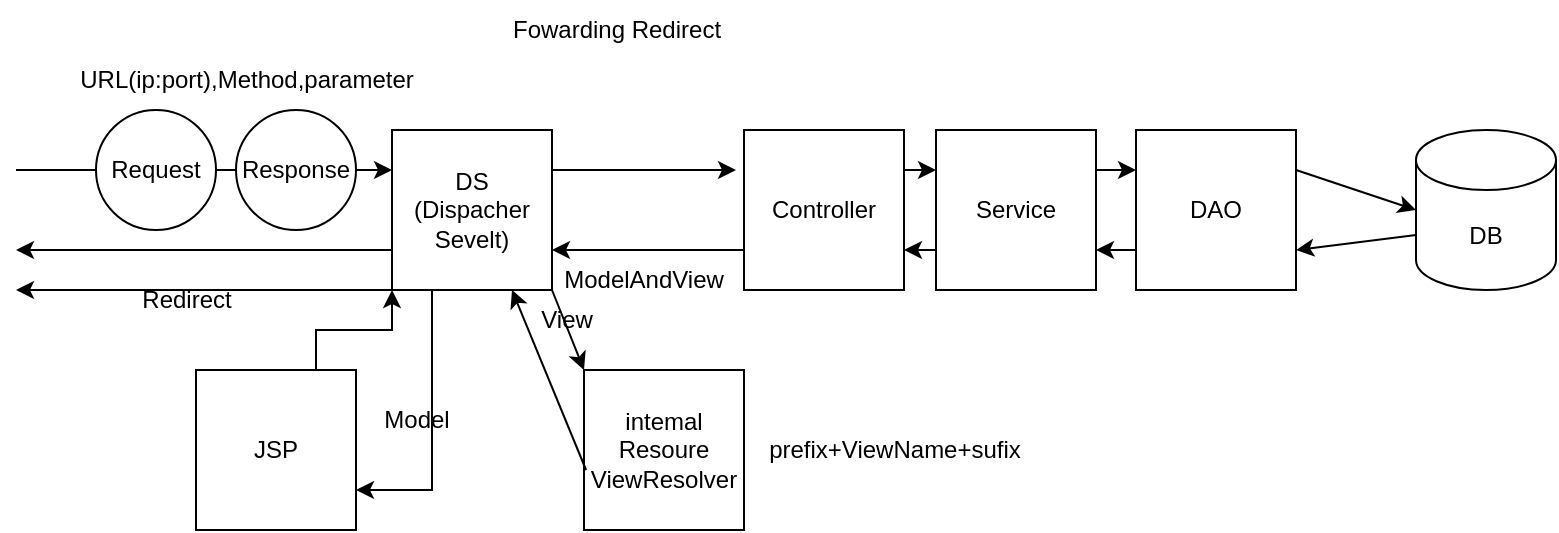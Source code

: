 <mxfile version="20.8.17" type="github">
  <diagram name="페이지-1" id="qWWDbRVaf7EwWcL6FbFL">
    <mxGraphModel dx="756" dy="721" grid="1" gridSize="10" guides="1" tooltips="1" connect="1" arrows="1" fold="1" page="1" pageScale="1" pageWidth="827" pageHeight="1169" math="0" shadow="0">
      <root>
        <mxCell id="0" />
        <mxCell id="1" parent="0" />
        <mxCell id="2kqYavnRrpuBpzl7ReD6-1" value="DB" style="shape=cylinder3;whiteSpace=wrap;html=1;boundedLbl=1;backgroundOutline=1;size=15;" vertex="1" parent="1">
          <mxGeometry x="710" y="240" width="70" height="80" as="geometry" />
        </mxCell>
        <mxCell id="2kqYavnRrpuBpzl7ReD6-2" value="DAO" style="whiteSpace=wrap;html=1;aspect=fixed;" vertex="1" parent="1">
          <mxGeometry x="570" y="240" width="80" height="80" as="geometry" />
        </mxCell>
        <mxCell id="2kqYavnRrpuBpzl7ReD6-3" value="Service" style="whiteSpace=wrap;html=1;aspect=fixed;" vertex="1" parent="1">
          <mxGeometry x="470" y="240" width="80" height="80" as="geometry" />
        </mxCell>
        <mxCell id="2kqYavnRrpuBpzl7ReD6-4" value="Controller" style="whiteSpace=wrap;html=1;aspect=fixed;" vertex="1" parent="1">
          <mxGeometry x="374" y="240" width="80" height="80" as="geometry" />
        </mxCell>
        <mxCell id="2kqYavnRrpuBpzl7ReD6-33" style="edgeStyle=orthogonalEdgeStyle;rounded=0;orthogonalLoop=1;jettySize=auto;html=1;exitX=0.25;exitY=1;exitDx=0;exitDy=0;entryX=1;entryY=0.75;entryDx=0;entryDy=0;" edge="1" parent="1" source="2kqYavnRrpuBpzl7ReD6-5" target="2kqYavnRrpuBpzl7ReD6-6">
          <mxGeometry relative="1" as="geometry" />
        </mxCell>
        <mxCell id="2kqYavnRrpuBpzl7ReD6-35" style="edgeStyle=orthogonalEdgeStyle;rounded=0;orthogonalLoop=1;jettySize=auto;html=1;exitX=0.75;exitY=0;exitDx=0;exitDy=0;entryX=0;entryY=1;entryDx=0;entryDy=0;" edge="1" parent="1" source="2kqYavnRrpuBpzl7ReD6-6" target="2kqYavnRrpuBpzl7ReD6-5">
          <mxGeometry relative="1" as="geometry">
            <mxPoint x="160" y="230" as="targetPoint" />
          </mxGeometry>
        </mxCell>
        <mxCell id="2kqYavnRrpuBpzl7ReD6-5" value="DS&lt;br&gt;(Dispacher&lt;br&gt;Sevelt)" style="whiteSpace=wrap;html=1;aspect=fixed;" vertex="1" parent="1">
          <mxGeometry x="198" y="240" width="80" height="80" as="geometry" />
        </mxCell>
        <mxCell id="2kqYavnRrpuBpzl7ReD6-6" value="JSP" style="whiteSpace=wrap;html=1;aspect=fixed;" vertex="1" parent="1">
          <mxGeometry x="100" y="360" width="80" height="80" as="geometry" />
        </mxCell>
        <mxCell id="2kqYavnRrpuBpzl7ReD6-7" value="intemal&lt;br&gt;Resoure&lt;br&gt;ViewResolver" style="whiteSpace=wrap;html=1;aspect=fixed;" vertex="1" parent="1">
          <mxGeometry x="294" y="360" width="80" height="80" as="geometry" />
        </mxCell>
        <mxCell id="2kqYavnRrpuBpzl7ReD6-11" value="" style="endArrow=classic;html=1;rounded=0;entryX=0;entryY=0.25;entryDx=0;entryDy=0;exitX=1;exitY=0.25;exitDx=0;exitDy=0;" edge="1" parent="1" source="2kqYavnRrpuBpzl7ReD6-4" target="2kqYavnRrpuBpzl7ReD6-3">
          <mxGeometry width="50" height="50" relative="1" as="geometry">
            <mxPoint x="460" y="260" as="sourcePoint" />
            <mxPoint x="524.711" y="280" as="targetPoint" />
          </mxGeometry>
        </mxCell>
        <mxCell id="2kqYavnRrpuBpzl7ReD6-15" value="" style="endArrow=classic;html=1;rounded=0;entryX=0;entryY=0.25;entryDx=0;entryDy=0;exitX=1;exitY=0.25;exitDx=0;exitDy=0;" edge="1" parent="1" source="2kqYavnRrpuBpzl7ReD6-3" target="2kqYavnRrpuBpzl7ReD6-2">
          <mxGeometry width="50" height="50" relative="1" as="geometry">
            <mxPoint x="550" y="330" as="sourcePoint" />
            <mxPoint x="570" y="280" as="targetPoint" />
          </mxGeometry>
        </mxCell>
        <mxCell id="2kqYavnRrpuBpzl7ReD6-18" value="" style="endArrow=classic;html=1;rounded=0;exitX=1;exitY=0.25;exitDx=0;exitDy=0;" edge="1" parent="1" source="2kqYavnRrpuBpzl7ReD6-2">
          <mxGeometry width="50" height="50" relative="1" as="geometry">
            <mxPoint x="690" y="330" as="sourcePoint" />
            <mxPoint x="710" y="280" as="targetPoint" />
          </mxGeometry>
        </mxCell>
        <mxCell id="2kqYavnRrpuBpzl7ReD6-19" value="" style="endArrow=classic;html=1;rounded=0;exitX=1;exitY=0.25;exitDx=0;exitDy=0;" edge="1" parent="1" source="2kqYavnRrpuBpzl7ReD6-5">
          <mxGeometry width="50" height="50" relative="1" as="geometry">
            <mxPoint x="430" y="400" as="sourcePoint" />
            <mxPoint x="370" y="260" as="targetPoint" />
          </mxGeometry>
        </mxCell>
        <mxCell id="2kqYavnRrpuBpzl7ReD6-20" value="" style="endArrow=classic;html=1;rounded=0;entryX=1;entryY=0.75;entryDx=0;entryDy=0;exitX=0;exitY=0;exitDx=0;exitDy=52.5;exitPerimeter=0;" edge="1" parent="1" source="2kqYavnRrpuBpzl7ReD6-1" target="2kqYavnRrpuBpzl7ReD6-2">
          <mxGeometry width="50" height="50" relative="1" as="geometry">
            <mxPoint x="430" y="400" as="sourcePoint" />
            <mxPoint x="480" y="350" as="targetPoint" />
          </mxGeometry>
        </mxCell>
        <mxCell id="2kqYavnRrpuBpzl7ReD6-23" value="" style="endArrow=classic;html=1;rounded=0;entryX=1;entryY=0.75;entryDx=0;entryDy=0;" edge="1" parent="1" target="2kqYavnRrpuBpzl7ReD6-3">
          <mxGeometry width="50" height="50" relative="1" as="geometry">
            <mxPoint x="570" y="300" as="sourcePoint" />
            <mxPoint x="660" y="310" as="targetPoint" />
            <Array as="points" />
          </mxGeometry>
        </mxCell>
        <mxCell id="2kqYavnRrpuBpzl7ReD6-24" value="" style="endArrow=classic;html=1;rounded=0;entryX=1;entryY=0.75;entryDx=0;entryDy=0;exitX=0;exitY=0.75;exitDx=0;exitDy=0;" edge="1" parent="1" source="2kqYavnRrpuBpzl7ReD6-3" target="2kqYavnRrpuBpzl7ReD6-4">
          <mxGeometry width="50" height="50" relative="1" as="geometry">
            <mxPoint x="730" y="312.5" as="sourcePoint" />
            <mxPoint x="670" y="320" as="targetPoint" />
          </mxGeometry>
        </mxCell>
        <mxCell id="2kqYavnRrpuBpzl7ReD6-26" value="" style="endArrow=classic;html=1;rounded=0;entryX=1;entryY=0.75;entryDx=0;entryDy=0;exitX=0;exitY=0.75;exitDx=0;exitDy=0;" edge="1" parent="1" source="2kqYavnRrpuBpzl7ReD6-4" target="2kqYavnRrpuBpzl7ReD6-5">
          <mxGeometry width="50" height="50" relative="1" as="geometry">
            <mxPoint x="450" y="390" as="sourcePoint" />
            <mxPoint x="500" y="340" as="targetPoint" />
          </mxGeometry>
        </mxCell>
        <mxCell id="2kqYavnRrpuBpzl7ReD6-27" value="ModelAndView" style="text;html=1;strokeColor=none;fillColor=none;align=center;verticalAlign=middle;whiteSpace=wrap;rounded=0;" vertex="1" parent="1">
          <mxGeometry x="294" y="300" width="60" height="30" as="geometry" />
        </mxCell>
        <mxCell id="2kqYavnRrpuBpzl7ReD6-28" value="" style="endArrow=classic;html=1;rounded=0;exitX=1;exitY=1;exitDx=0;exitDy=0;entryX=0;entryY=0;entryDx=0;entryDy=0;" edge="1" parent="1" source="2kqYavnRrpuBpzl7ReD6-5" target="2kqYavnRrpuBpzl7ReD6-7">
          <mxGeometry width="50" height="50" relative="1" as="geometry">
            <mxPoint x="440" y="290" as="sourcePoint" />
            <mxPoint x="490" y="240" as="targetPoint" />
          </mxGeometry>
        </mxCell>
        <mxCell id="2kqYavnRrpuBpzl7ReD6-29" value="" style="endArrow=classic;html=1;rounded=0;entryX=0.75;entryY=1;entryDx=0;entryDy=0;exitX=0.013;exitY=0.625;exitDx=0;exitDy=0;exitPerimeter=0;" edge="1" parent="1" source="2kqYavnRrpuBpzl7ReD6-7" target="2kqYavnRrpuBpzl7ReD6-5">
          <mxGeometry width="50" height="50" relative="1" as="geometry">
            <mxPoint x="440" y="290" as="sourcePoint" />
            <mxPoint x="490" y="240" as="targetPoint" />
          </mxGeometry>
        </mxCell>
        <mxCell id="2kqYavnRrpuBpzl7ReD6-31" value="prefix+ViewName+sufix&lt;br&gt;" style="text;html=1;align=center;verticalAlign=middle;resizable=0;points=[];autosize=1;strokeColor=none;fillColor=none;" vertex="1" parent="1">
          <mxGeometry x="374" y="385" width="150" height="30" as="geometry" />
        </mxCell>
        <mxCell id="2kqYavnRrpuBpzl7ReD6-36" value="Model" style="text;html=1;align=center;verticalAlign=middle;resizable=0;points=[];autosize=1;strokeColor=none;fillColor=none;" vertex="1" parent="1">
          <mxGeometry x="180" y="370" width="60" height="30" as="geometry" />
        </mxCell>
        <mxCell id="2kqYavnRrpuBpzl7ReD6-40" value="View&lt;br&gt;" style="text;html=1;align=center;verticalAlign=middle;resizable=0;points=[];autosize=1;strokeColor=none;fillColor=none;" vertex="1" parent="1">
          <mxGeometry x="260" y="320" width="50" height="30" as="geometry" />
        </mxCell>
        <mxCell id="2kqYavnRrpuBpzl7ReD6-41" value="" style="endArrow=classic;html=1;rounded=0;entryX=0;entryY=0.25;entryDx=0;entryDy=0;" edge="1" parent="1" target="2kqYavnRrpuBpzl7ReD6-5">
          <mxGeometry width="50" height="50" relative="1" as="geometry">
            <mxPoint x="10" y="260" as="sourcePoint" />
            <mxPoint x="250" y="220" as="targetPoint" />
          </mxGeometry>
        </mxCell>
        <mxCell id="2kqYavnRrpuBpzl7ReD6-42" value="" style="endArrow=classic;html=1;rounded=0;exitX=0;exitY=0.75;exitDx=0;exitDy=0;" edge="1" parent="1" source="2kqYavnRrpuBpzl7ReD6-5">
          <mxGeometry width="50" height="50" relative="1" as="geometry">
            <mxPoint x="200" y="270" as="sourcePoint" />
            <mxPoint x="10" y="300" as="targetPoint" />
          </mxGeometry>
        </mxCell>
        <mxCell id="2kqYavnRrpuBpzl7ReD6-43" value="URL(ip:port),Method,parameter" style="text;html=1;align=center;verticalAlign=middle;resizable=0;points=[];autosize=1;strokeColor=none;fillColor=none;" vertex="1" parent="1">
          <mxGeometry x="30" y="200" width="190" height="30" as="geometry" />
        </mxCell>
        <mxCell id="2kqYavnRrpuBpzl7ReD6-44" value="Request" style="ellipse;whiteSpace=wrap;html=1;aspect=fixed;" vertex="1" parent="1">
          <mxGeometry x="50" y="230" width="60" height="60" as="geometry" />
        </mxCell>
        <mxCell id="2kqYavnRrpuBpzl7ReD6-46" value="Response" style="ellipse;whiteSpace=wrap;html=1;aspect=fixed;" vertex="1" parent="1">
          <mxGeometry x="120" y="230" width="60" height="60" as="geometry" />
        </mxCell>
        <mxCell id="2kqYavnRrpuBpzl7ReD6-50" value="Fowarding Redirect&lt;br&gt;" style="text;html=1;align=center;verticalAlign=middle;resizable=0;points=[];autosize=1;strokeColor=none;fillColor=none;" vertex="1" parent="1">
          <mxGeometry x="245" y="175" width="130" height="30" as="geometry" />
        </mxCell>
        <mxCell id="2kqYavnRrpuBpzl7ReD6-51" value="" style="endArrow=classic;html=1;rounded=0;exitX=0;exitY=1;exitDx=0;exitDy=0;" edge="1" parent="1" source="2kqYavnRrpuBpzl7ReD6-5">
          <mxGeometry width="50" height="50" relative="1" as="geometry">
            <mxPoint x="280" y="270" as="sourcePoint" />
            <mxPoint x="10" y="320" as="targetPoint" />
          </mxGeometry>
        </mxCell>
        <mxCell id="2kqYavnRrpuBpzl7ReD6-53" value="Redirect" style="text;html=1;align=center;verticalAlign=middle;resizable=0;points=[];autosize=1;strokeColor=none;fillColor=none;" vertex="1" parent="1">
          <mxGeometry x="60" y="310" width="70" height="30" as="geometry" />
        </mxCell>
      </root>
    </mxGraphModel>
  </diagram>
</mxfile>
